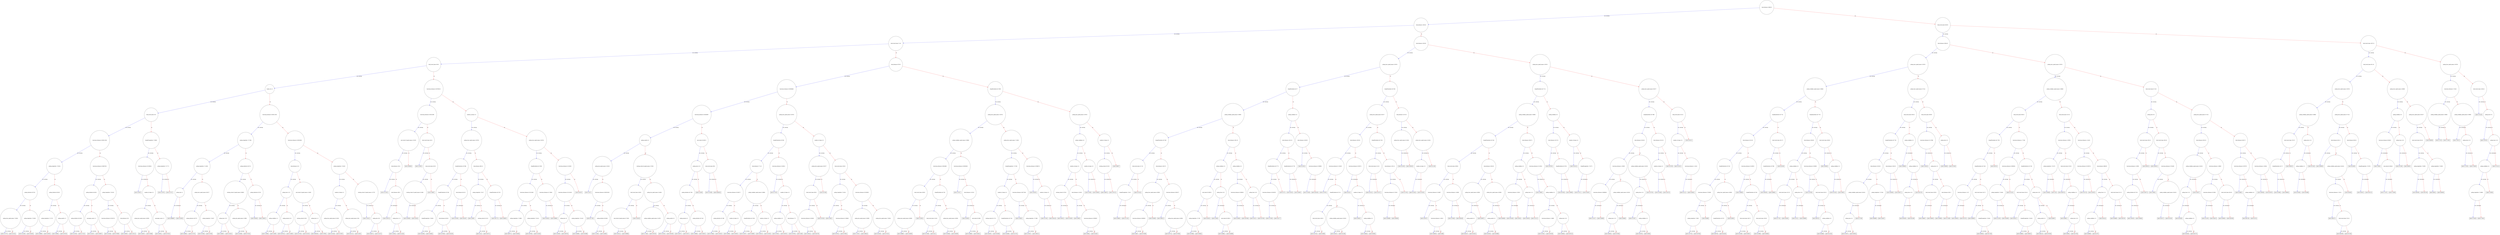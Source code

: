 digraph {
	graph [rankdir=UT]
	0 [label="total_distance<2686.65" shape=circle]
	0 -> 1 [label="yes, missing" color="#0000FF"]
	0 -> 2 [label=no color="#FF0000"]
	1 [label="total_distance<1306.45" shape=circle]
	1 -> 3 [label="yes, missing" color="#0000FF"]
	1 -> 4 [label=no color="#FF0000"]
	3 [label="total_travel_time<72.45" shape=circle]
	3 -> 7 [label="yes, missing" color="#0000FF"]
	3 -> 8 [label=no color="#FF0000"]
	7 [label="total_travel_time<39.65" shape=circle]
	7 -> 15 [label="yes, missing" color="#0000FF"]
	7 -> 16 [label=no color="#FF0000"]
	15 [label="vendor_id<1.5" shape=circle]
	15 -> 31 [label="yes, missing" color="#0000FF"]
	15 -> 32 [label=no color="#FF0000"]
	31 [label="total_travel_time<8.35" shape=circle]
	31 -> 63 [label="yes, missing" color="#0000FF"]
	31 -> 64 [label=no color="#FF0000"]
	63 [label="haversine_distance<0.000211954" shape=circle]
	63 -> 125 [label="yes, missing" color="#0000FF"]
	63 -> 126 [label=no color="#FF0000"]
	125 [label="pickup_longitude<-73.9534" shape=circle]
	125 -> 237 [label="yes, missing" color="#0000FF"]
	125 -> 238 [label=no color="#FF0000"]
	237 [label="pickup_latitude<40.7623" shape=circle]
	237 -> 401 [label="yes, missing" color="#0000FF"]
	237 -> 402 [label=no color="#FF0000"]
	401 [label="pickup_hour_speed_mean<7.59284" shape=circle]
	401 -> 577 [label="yes, missing" color="#0000FF"]
	401 -> 578 [label=no color="#FF0000"]
	577 [label="leaf=0.372779" shape=box]
	578 [label="leaf=0.231324" shape=box]
	402 [label="pickup_longitude<-73.9549" shape=circle]
	402 -> 579 [label="yes, missing" color="#0000FF"]
	402 -> 580 [label=no color="#FF0000"]
	579 [label="leaf=0.412449" shape=box]
	580 [label="leaf=0.550292" shape=box]
	238 [label="pickup_latitude<40.6532" shape=circle]
	238 -> 403 [label="yes, missing" color="#0000FF"]
	238 -> 404 [label=no color="#FF0000"]
	403 [label="pickup_longitude<-73.7375" shape=circle]
	403 -> 581 [label="yes, missing" color="#0000FF"]
	403 -> 582 [label=no color="#FF0000"]
	581 [label="leaf=0.208806" shape=box]
	582 [label="leaf=0.433923" shape=box]
	404 [label="pickup_month<2.5" shape=circle]
	404 -> 583 [label="yes, missing" color="#0000FF"]
	404 -> 584 [label=no color="#FF0000"]
	583 [label="leaf=0.359852" shape=box]
	584 [label="leaf=0.307263" shape=box]
	126 [label="haversine_distance<0.00607625" shape=circle]
	126 -> 239 [label="yes, missing" color="#0000FF"]
	126 -> 240 [label=no color="#FF0000"]
	239 [label="pickup_latitude<40.6551" shape=circle]
	239 -> 405 [label="yes, missing" color="#0000FF"]
	239 -> 406 [label=no color="#FF0000"]
	405 [label="pickup_latitude<40.6188" shape=circle]
	405 -> 585 [label="yes, missing" color="#0000FF"]
	405 -> 586 [label=no color="#FF0000"]
	585 [label="leaf=0.321358" shape=box]
	586 [label="leaf=0.175216" shape=box]
	406 [label="passenger_count<1.5" shape=circle]
	406 -> 587 [label="yes, missing" color="#0000FF"]
	406 -> 588 [label=no color="#FF0000"]
	587 [label="leaf=0.241567" shape=box]
	588 [label="leaf=0.298973" shape=box]
	240 [label="pickup_longitude<-73.8128" shape=circle]
	240 -> 407 [label="yes, missing" color="#0000FF"]
	240 -> 408 [label=no color="#FF0000"]
	407 [label="haversine_distance<0.0334723" shape=circle]
	407 -> 589 [label="yes, missing" color="#0000FF"]
	407 -> 590 [label=no color="#FF0000"]
	589 [label="leaf=0.321048" shape=box]
	590 [label="leaf=0.378568" shape=box]
	408 [label="total_distance<0.05" shape=circle]
	408 -> 591 [label="yes, missing" color="#0000FF"]
	408 -> 592 [label=no color="#FF0000"]
	591 [label="leaf=0.439387" shape=box]
	592 [label="leaf=0.192123" shape=box]
	64 [label="dropoff_longitude<-73.8081" shape=circle]
	64 -> 127 [label="yes, missing" color="#0000FF"]
	64 -> 128 [label=no color="#FF0000"]
	127 [label="haversine_distance<0.0109624" shape=circle]
	127 -> 241 [label="yes, missing" color="#0000FF"]
	127 -> 242 [label=no color="#FF0000"]
	241 [label="leaf=0.244674" shape=box]
	242 [label="number_of_steps<2.5" shape=circle]
	242 -> 409 [label="yes, missing" color="#0000FF"]
	242 -> 410 [label=no color="#FF0000"]
	409 [label="pickup_hour_speed_mean<4.82891" shape=circle]
	409 -> 593 [label="yes, missing" color="#0000FF"]
	409 -> 594 [label=no color="#FF0000"]
	593 [label="leaf=0.420037" shape=box]
	594 [label="leaf=0.39486" shape=box]
	410 [label="passenger_count<1.5" shape=circle]
	410 -> 595 [label="yes, missing" color="#0000FF"]
	410 -> 596 [label=no color="#FF0000"]
	595 [label="leaf=0.429911" shape=box]
	596 [label="leaf=0.475523" shape=box]
	128 [label="pickup_longitude<-73.7771" shape=circle]
	128 -> 243 [label="yes, missing" color="#0000FF"]
	128 -> 244 [label=no color="#FF0000"]
	243 [label="leaf=0.257875" shape=box]
	244 [label="leaf=0.372221" shape=box]
	32 [label="haversine_distance<0.000211954" shape=circle]
	32 -> 65 [label="yes, missing" color="#0000FF"]
	32 -> 66 [label=no color="#FF0000"]
	65 [label="pickup_longitude<-73.7904" shape=circle]
	65 -> 129 [label="yes, missing" color="#0000FF"]
	65 -> 130 [label=no color="#FF0000"]
	129 [label="pickup_longitude<-74.1684" shape=circle]
	129 -> 245 [label="yes, missing" color="#0000FF"]
	129 -> 246 [label=no color="#FF0000"]
	245 [label="pickup_day<11" shape=circle]
	245 -> 411 [label="yes, missing" color="#0000FF"]
	245 -> 412 [label=no color="#FF0000"]
	411 [label="leaf=0.0868807" shape=box]
	412 [label="leaf=0.319556" shape=box]
	246 [label="pickup_hour_speed_mean<6.92577" shape=circle]
	246 -> 413 [label="yes, missing" color="#0000FF"]
	246 -> 414 [label=no color="#FF0000"]
	413 [label="pickup_latitude<40.8776" shape=circle]
	413 -> 597 [label="yes, missing" color="#0000FF"]
	413 -> 598 [label=no color="#FF0000"]
	597 [label="leaf=0.548582" shape=box]
	598 [label="leaf=0.273755" shape=box]
	414 [label="pickup_longitude<-73.9427" shape=circle]
	414 -> 599 [label="yes, missing" color="#0000FF"]
	414 -> 600 [label=no color="#FF0000"]
	599 [label="leaf=0.474356" shape=box]
	600 [label="leaf=0.37939" shape=box]
	130 [label="pickup_latitude<40.6712" shape=circle]
	130 -> 247 [label="yes, missing" color="#0000FF"]
	130 -> 248 [label=no color="#FF0000"]
	247 [label="starting_street_tf_speed_mean<5.96902" shape=circle]
	247 -> 415 [label="yes, missing" color="#0000FF"]
	247 -> 416 [label=no color="#FF0000"]
	415 [label="pickup_hour<19.5" shape=circle]
	415 -> 601 [label="yes, missing" color="#0000FF"]
	415 -> 602 [label=no color="#FF0000"]
	601 [label="leaf=0.246007" shape=box]
	602 [label="leaf=0.104414" shape=box]
	416 [label="pickup_day_speed_mean<5.28801" shape=circle]
	416 -> 603 [label="yes, missing" color="#0000FF"]
	416 -> 604 [label=no color="#FF0000"]
	603 [label="leaf=0.161996" shape=box]
	604 [label="leaf=0.373242" shape=box]
	248 [label="pickup_latitude<40.7631" shape=circle]
	248 -> 417 [label="yes, missing" color="#0000FF"]
	248 -> 418 [label=no color="#FF0000"]
	417 [label="leaf=0.565038" shape=box]
	418 [label="leaf=0.238522" shape=box]
	66 [label="haversine_distance<0.00555605" shape=circle]
	66 -> 131 [label="yes, missing" color="#0000FF"]
	66 -> 132 [label=no color="#FF0000"]
	131 [label="total_distance<0.25" shape=circle]
	131 -> 249 [label="yes, missing" color="#0000FF"]
	131 -> 250 [label=no color="#FF0000"]
	249 [label="pickup_hour<13.5" shape=circle]
	249 -> 419 [label="yes, missing" color="#0000FF"]
	249 -> 420 [label=no color="#FF0000"]
	419 [label="pickup_weekday<1.5" shape=circle]
	419 -> 605 [label="yes, missing" color="#0000FF"]
	419 -> 606 [label=no color="#FF0000"]
	605 [label="leaf=0.129939" shape=box]
	606 [label="leaf=0.22809" shape=box]
	420 [label="pickup_minute<25.5" shape=circle]
	420 -> 607 [label="yes, missing" color="#0000FF"]
	420 -> 608 [label=no color="#FF0000"]
	607 [label="leaf=0.0479213" shape=box]
	608 [label="leaf=0.138563" shape=box]
	250 [label="end_street_tf_speed_mean<13.4659" shape=circle]
	250 -> 421 [label="yes, missing" color="#0000FF"]
	250 -> 422 [label=no color="#FF0000"]
	421 [label="starting_street_tf<338" shape=circle]
	421 -> 609 [label="yes, missing" color="#0000FF"]
	421 -> 610 [label=no color="#FF0000"]
	609 [label="leaf=0.317018" shape=box]
	610 [label="leaf=0.241533" shape=box]
	422 [label="pickup_hour<1.5" shape=circle]
	422 -> 611 [label="yes, missing" color="#0000FF"]
	422 -> 612 [label=no color="#FF0000"]
	611 [label="leaf=0.0843402" shape=box]
	612 [label="leaf=0.376951" shape=box]
	132 [label="pickup_longitude<-73.8243" shape=circle]
	132 -> 251 [label="yes, missing" color="#0000FF"]
	132 -> 252 [label=no color="#FF0000"]
	251 [label="number_of_steps<2.5" shape=circle]
	251 -> 423 [label="yes, missing" color="#0000FF"]
	251 -> 424 [label=no color="#FF0000"]
	423 [label="pickup_hour_speed_mean<6.16434" shape=circle]
	423 -> 613 [label="yes, missing" color="#0000FF"]
	423 -> 614 [label=no color="#FF0000"]
	613 [label="leaf=0.415248" shape=box]
	614 [label="leaf=0.373875" shape=box]
	424 [label="pickup_hour_speed_mean<5.954" shape=circle]
	424 -> 615 [label="yes, missing" color="#0000FF"]
	424 -> 616 [label=no color="#FF0000"]
	615 [label="leaf=0.451113" shape=box]
	616 [label="leaf=0.41691" shape=box]
	252 [label="starting_street_tf_speed_mean<2.57787" shape=circle]
	252 -> 425 [label="yes, missing" color="#0000FF"]
	252 -> 426 [label=no color="#FF0000"]
	425 [label="leaf=0.135512" shape=box]
	426 [label="pickup_day<28.5" shape=circle]
	426 -> 617 [label="yes, missing" color="#0000FF"]
	426 -> 618 [label=no color="#FF0000"]
	617 [label="leaf=0.284274" shape=box]
	618 [label="leaf=0.151573" shape=box]
	16 [label="haversine_distance<0.00780519" shape=circle]
	16 -> 33 [label="yes, missing" color="#0000FF"]
	16 -> 34 [label=no color="#FF0000"]
	33 [label="haversine_distance<0.00321098" shape=circle]
	33 -> 67 [label="yes, missing" color="#0000FF"]
	33 -> 68 [label=no color="#FF0000"]
	67 [label="end_street_tf_speed_mean<13.9193" shape=circle]
	67 -> 133 [label="yes, missing" color="#0000FF"]
	67 -> 134 [label=no color="#FF0000"]
	133 [label="total_distance<226.4" shape=circle]
	133 -> 253 [label="yes, missing" color="#0000FF"]
	133 -> 254 [label=no color="#FF0000"]
	253 [label="leaf=0.0710262" shape=box]
	254 [label="total_distance<385.3" shape=circle]
	254 -> 427 [label="yes, missing" color="#0000FF"]
	254 -> 428 [label=no color="#FF0000"]
	427 [label="leaf=0.294724" shape=box]
	428 [label="pickup_hour<11.5" shape=circle]
	428 -> 619 [label="yes, missing" color="#0000FF"]
	428 -> 620 [label=no color="#FF0000"]
	619 [label="leaf=0.133814" shape=box]
	620 [label="leaf=0.212264" shape=box]
	134 [label="leaf=0.0590042" shape=box]
	68 [label="total_travel_time<49.25" shape=circle]
	68 -> 135 [label="yes, missing" color="#0000FF"]
	68 -> 136 [label=no color="#FF0000"]
	135 [label="leaf=0.129391" shape=box]
	136 [label="total_travel_time<63.95" shape=circle]
	136 -> 255 [label="yes, missing" color="#0000FF"]
	136 -> 256 [label=no color="#FF0000"]
	255 [label="starting_street_tf_speed_mean<6.15085" shape=circle]
	255 -> 429 [label="yes, missing" color="#0000FF"]
	255 -> 430 [label=no color="#FF0000"]
	429 [label="leaf=0.430566" shape=box]
	430 [label="leaf=0.28146" shape=box]
	256 [label="leaf=0.249687" shape=box]
	34 [label="number_of_steps<3.5" shape=circle]
	34 -> 69 [label="yes, missing" color="#0000FF"]
	34 -> 70 [label=no color="#FF0000"]
	69 [label="pickup_hour_speed_mean<5.38745" shape=circle]
	69 -> 137 [label="yes, missing" color="#0000FF"]
	69 -> 138 [label=no color="#FF0000"]
	137 [label="dropoff_latitude<40.7686" shape=circle]
	137 -> 257 [label="yes, missing" color="#0000FF"]
	137 -> 258 [label=no color="#FF0000"]
	257 [label="dropoff_latitude<40.7482" shape=circle]
	257 -> 431 [label="yes, missing" color="#0000FF"]
	257 -> 432 [label=no color="#FF0000"]
	431 [label="dropoff_longitude<-73.8052" shape=circle]
	431 -> 621 [label="yes, missing" color="#0000FF"]
	431 -> 622 [label=no color="#FF0000"]
	621 [label="leaf=0.451993" shape=box]
	622 [label="leaf=0.326942" shape=box]
	432 [label="total_distance<629.65" shape=circle]
	432 -> 623 [label="yes, missing" color="#0000FF"]
	432 -> 624 [label=no color="#FF0000"]
	623 [label="leaf=0.475059" shape=box]
	624 [label="leaf=0.501393" shape=box]
	258 [label="total_distance<641.05" shape=circle]
	258 -> 433 [label="yes, missing" color="#0000FF"]
	258 -> 434 [label=no color="#FF0000"]
	433 [label="leaf=0.437693" shape=box]
	434 [label="leaf=0.461567" shape=box]
	138 [label="total_distance<685.15" shape=circle]
	138 -> 259 [label="yes, missing" color="#0000FF"]
	138 -> 260 [label=no color="#FF0000"]
	259 [label="pickup_longitude<-74.017" shape=circle]
	259 -> 435 [label="yes, missing" color="#0000FF"]
	259 -> 436 [label=no color="#FF0000"]
	435 [label="leaf=0.22965" shape=box]
	436 [label="starting_street_tf<219.5" shape=circle]
	436 -> 625 [label="yes, missing" color="#0000FF"]
	436 -> 626 [label=no color="#FF0000"]
	625 [label="leaf=0.4122" shape=box]
	626 [label="leaf=0.435721" shape=box]
	260 [label="dropoff_latitude<40.7676" shape=circle]
	260 -> 437 [label="yes, missing" color="#0000FF"]
	260 -> 438 [label=no color="#FF0000"]
	437 [label="leaf=0.467774" shape=box]
	438 [label="leaf=0.436833" shape=box]
	70 [label="pickup_hour_speed_mean<5.38745" shape=circle]
	70 -> 139 [label="yes, missing" color="#0000FF"]
	70 -> 140 [label=no color="#FF0000"]
	139 [label="dropoff_latitude<40.7699" shape=circle]
	139 -> 261 [label="yes, missing" color="#0000FF"]
	139 -> 262 [label=no color="#FF0000"]
	261 [label="haversine_distance<0.0152408" shape=circle]
	261 -> 439 [label="yes, missing" color="#0000FF"]
	261 -> 440 [label=no color="#FF0000"]
	439 [label="pickup_longitude<-73.9885" shape=circle]
	439 -> 627 [label="yes, missing" color="#0000FF"]
	439 -> 628 [label=no color="#FF0000"]
	627 [label="leaf=0.489773" shape=box]
	628 [label="leaf=0.304594" shape=box]
	440 [label="pickup_longitude<-73.8122" shape=circle]
	440 -> 629 [label="yes, missing" color="#0000FF"]
	440 -> 630 [label=no color="#FF0000"]
	629 [label="leaf=0.497592" shape=box]
	630 [label="leaf=0.314526" shape=box]
	262 [label="haversine_distance<0.176842" shape=circle]
	262 -> 441 [label="yes, missing" color="#0000FF"]
	262 -> 442 [label=no color="#FF0000"]
	441 [label="leaf=0.542816" shape=box]
	442 [label="leaf=0.469881" shape=box]
	140 [label="haversine_distance<0.202835" shape=circle]
	140 -> 263 [label="yes, missing" color="#0000FF"]
	140 -> 264 [label=no color="#FF0000"]
	263 [label="haversine_distance<0.0116228" shape=circle]
	263 -> 443 [label="yes, missing" color="#0000FF"]
	263 -> 444 [label=no color="#FF0000"]
	443 [label="pickup_day<18" shape=circle]
	443 -> 631 [label="yes, missing" color="#0000FF"]
	443 -> 632 [label=no color="#FF0000"]
	631 [label="leaf=0.234538" shape=box]
	632 [label="leaf=0.487033" shape=box]
	444 [label="pickup_longitude<-74.0143" shape=circle]
	444 -> 633 [label="yes, missing" color="#0000FF"]
	444 -> 634 [label=no color="#FF0000"]
	633 [label="leaf=0.264698" shape=box]
	634 [label="leaf=0.502688" shape=box]
	264 [label="leaf=0.461947" shape=box]
	8 [label="total_distance<976.95" shape=circle]
	8 -> 17 [label="yes, missing" color="#0000FF"]
	8 -> 18 [label=no color="#FF0000"]
	17 [label="haversine_distance<0.00938846" shape=circle]
	17 -> 35 [label="yes, missing" color="#0000FF"]
	17 -> 36 [label=no color="#FF0000"]
	35 [label="haversine_distance<0.00440087" shape=circle]
	35 -> 71 [label="yes, missing" color="#0000FF"]
	35 -> 72 [label=no color="#FF0000"]
	71 [label="pickup_month<3.5" shape=circle]
	71 -> 141 [label="yes, missing" color="#0000FF"]
	71 -> 142 [label=no color="#FF0000"]
	141 [label="pickup_day_speed_mean<5.28146" shape=circle]
	141 -> 265 [label="yes, missing" color="#0000FF"]
	141 -> 266 [label=no color="#FF0000"]
	265 [label="leaf=0.10247" shape=box]
	266 [label="haversine_distance<0.000532635" shape=circle]
	266 -> 445 [label="yes, missing" color="#0000FF"]
	266 -> 446 [label=no color="#FF0000"]
	445 [label="leaf=0.077784" shape=box]
	446 [label="pickup_latitude<40.6944" shape=circle]
	446 -> 635 [label="yes, missing" color="#0000FF"]
	446 -> 636 [label=no color="#FF0000"]
	635 [label="leaf=0.115293" shape=box]
	636 [label="leaf=0.226835" shape=box]
	142 [label="starting_street_tf_speed_mean<5.70921" shape=circle]
	142 -> 267 [label="yes, missing" color="#0000FF"]
	142 -> 268 [label=no color="#FF0000"]
	267 [label="total_travel_time<106.65" shape=circle]
	267 -> 447 [label="yes, missing" color="#0000FF"]
	267 -> 448 [label=no color="#FF0000"]
	447 [label="end_street_tf_speed_mean<9.72063" shape=circle]
	447 -> 637 [label="yes, missing" color="#0000FF"]
	447 -> 638 [label=no color="#FF0000"]
	637 [label="leaf=0.302212" shape=box]
	638 [label="leaf=0.508684" shape=box]
	448 [label="leaf=0.165109" shape=box]
	268 [label="pickup_day_speed_mean<5.44364" shape=circle]
	268 -> 449 [label="yes, missing" color="#0000FF"]
	268 -> 450 [label=no color="#FF0000"]
	449 [label="pickup_weekday_speed_mean<5.10874" shape=circle]
	449 -> 639 [label="yes, missing" color="#0000FF"]
	449 -> 640 [label=no color="#FF0000"]
	639 [label="leaf=0.171663" shape=box]
	640 [label="leaf=0.307029" shape=box]
	450 [label="pickup_month<5.5" shape=circle]
	450 -> 641 [label="yes, missing" color="#0000FF"]
	450 -> 642 [label=no color="#FF0000"]
	641 [label="leaf=0.219156" shape=box]
	642 [label="leaf=0.091949" shape=box]
	72 [label="end_street_tf<5853.5" shape=circle]
	72 -> 143 [label="yes, missing" color="#0000FF"]
	72 -> 144 [label=no color="#FF0000"]
	143 [label="pickup_hour<22.5" shape=circle]
	143 -> 269 [label="yes, missing" color="#0000FF"]
	143 -> 270 [label=no color="#FF0000"]
	269 [label="pickup_latitude<40.7394" shape=circle]
	269 -> 451 [label="yes, missing" color="#0000FF"]
	269 -> 452 [label=no color="#FF0000"]
	451 [label="pickup_minute<22" shape=circle]
	451 -> 643 [label="yes, missing" color="#0000FF"]
	451 -> 644 [label=no color="#FF0000"]
	643 [label="leaf=0.281977" shape=box]
	644 [label="leaf=0.53572" shape=box]
	452 [label="pickup_latitude<40.7416" shape=circle]
	452 -> 645 [label="yes, missing" color="#0000FF"]
	452 -> 646 [label=no color="#FF0000"]
	645 [label="leaf=0.166969" shape=box]
	646 [label="leaf=0.363615" shape=box]
	270 [label="leaf=0.134185" shape=box]
	144 [label="total_travel_time<98.6" shape=circle]
	144 -> 271 [label="yes, missing" color="#0000FF"]
	144 -> 272 [label=no color="#FF0000"]
	271 [label="leaf=0.242488" shape=box]
	272 [label="leaf=0.0628223" shape=box]
	36 [label="pickup_hour_speed_mean<5.38745" shape=circle]
	36 -> 73 [label="yes, missing" color="#0000FF"]
	36 -> 74 [label=no color="#FF0000"]
	73 [label="dropoff_latitude<40.7692" shape=circle]
	73 -> 145 [label="yes, missing" color="#0000FF"]
	73 -> 146 [label=no color="#FF0000"]
	145 [label="total_distance<771.35" shape=circle]
	145 -> 273 [label="yes, missing" color="#0000FF"]
	145 -> 274 [label=no color="#FF0000"]
	273 [label="haversine_distance<0.0166717" shape=circle]
	273 -> 453 [label="yes, missing" color="#0000FF"]
	273 -> 454 [label=no color="#FF0000"]
	453 [label="pickup_latitude<40.7498" shape=circle]
	453 -> 647 [label="yes, missing" color="#0000FF"]
	453 -> 648 [label=no color="#FF0000"]
	647 [label="leaf=0.379484" shape=box]
	648 [label="leaf=0.184319" shape=box]
	454 [label="number_of_steps<3.5" shape=circle]
	454 -> 649 [label="yes, missing" color="#0000FF"]
	454 -> 650 [label=no color="#FF0000"]
	649 [label="leaf=0.48386" shape=box]
	650 [label="leaf=0.503632" shape=box]
	274 [label="pickup_weekday_speed_mean<5.38846" shape=circle]
	274 -> 455 [label="yes, missing" color="#0000FF"]
	274 -> 456 [label=no color="#FF0000"]
	455 [label="dropoff_latitude<40.7456" shape=circle]
	455 -> 651 [label="yes, missing" color="#0000FF"]
	455 -> 652 [label=no color="#FF0000"]
	651 [label="leaf=0.510207" shape=box]
	652 [label="leaf=0.528883" shape=box]
	456 [label="number_of_steps<3.5" shape=circle]
	456 -> 653 [label="yes, missing" color="#0000FF"]
	456 -> 654 [label=no color="#FF0000"]
	653 [label="leaf=0.495153" shape=box]
	654 [label="leaf=0.510545" shape=box]
	146 [label="haversine_distance<0.160614" shape=circle]
	146 -> 275 [label="yes, missing" color="#0000FF"]
	146 -> 276 [label=no color="#FF0000"]
	275 [label="leaf=0.577492" shape=box]
	276 [label="number_of_steps<3.5" shape=circle]
	276 -> 457 [label="yes, missing" color="#0000FF"]
	276 -> 458 [label=no color="#FF0000"]
	457 [label="pickup_weekday<4.5" shape=circle]
	457 -> 655 [label="yes, missing" color="#0000FF"]
	457 -> 656 [label=no color="#FF0000"]
	655 [label="leaf=0.478201" shape=box]
	656 [label="leaf=0.459191" shape=box]
	458 [label="total_distance<771" shape=circle]
	458 -> 657 [label="yes, missing" color="#0000FF"]
	458 -> 658 [label=no color="#FF0000"]
	657 [label="leaf=0.478706" shape=box]
	658 [label="leaf=0.4948" shape=box]
	74 [label="number_of_steps<3.5" shape=circle]
	74 -> 147 [label="yes, missing" color="#0000FF"]
	74 -> 148 [label=no color="#FF0000"]
	147 [label="pickup_hour_speed_mean<6.92577" shape=circle]
	147 -> 277 [label="yes, missing" color="#0000FF"]
	147 -> 278 [label=no color="#FF0000"]
	277 [label="total_travel_time<99.95" shape=circle]
	277 -> 459 [label="yes, missing" color="#0000FF"]
	277 -> 460 [label=no color="#FF0000"]
	459 [label="haversine_distance<0.281681" shape=circle]
	459 -> 659 [label="yes, missing" color="#0000FF"]
	459 -> 660 [label=no color="#FF0000"]
	659 [label="leaf=0.304413" shape=box]
	660 [label="leaf=0.461785" shape=box]
	460 [label="leaf=0.479138" shape=box]
	278 [label="leaf=0.447408" shape=box]
	148 [label="total_travel_time<109.65" shape=circle]
	148 -> 279 [label="yes, missing" color="#0000FF"]
	148 -> 280 [label=no color="#FF0000"]
	279 [label="pickup_longitude<-74.0341" shape=circle]
	279 -> 461 [label="yes, missing" color="#0000FF"]
	279 -> 462 [label=no color="#FF0000"]
	461 [label="leaf=0.25461" shape=box]
	462 [label="haversine_distance<0.196846" shape=circle]
	462 -> 661 [label="yes, missing" color="#0000FF"]
	462 -> 662 [label=no color="#FF0000"]
	661 [label="leaf=0.507913" shape=box]
	662 [label="leaf=0.479641" shape=box]
	280 [label="haversine_distance<0.0236593" shape=circle]
	280 -> 463 [label="yes, missing" color="#0000FF"]
	280 -> 464 [label=no color="#FF0000"]
	463 [label="pickup_day_speed_mean<5.39589" shape=circle]
	463 -> 663 [label="yes, missing" color="#0000FF"]
	463 -> 664 [label=no color="#FF0000"]
	663 [label="leaf=0.173537" shape=box]
	664 [label="leaf=0.398419" shape=box]
	464 [label="pickup_hour_speed_mean<7.59284" shape=circle]
	464 -> 665 [label="yes, missing" color="#0000FF"]
	464 -> 666 [label=no color="#FF0000"]
	665 [label="leaf=0.501385" shape=box]
	666 [label="leaf=0.473232" shape=box]
	18 [label="dropoff_latitude<40.7689" shape=circle]
	18 -> 37 [label="yes, missing" color="#0000FF"]
	18 -> 38 [label=no color="#FF0000"]
	37 [label="pickup_hour_speed_mean<5.38745" shape=circle]
	37 -> 75 [label="yes, missing" color="#0000FF"]
	37 -> 76 [label=no color="#FF0000"]
	75 [label="pickup_weekday_speed_mean<5.38846" shape=circle]
	75 -> 149 [label="yes, missing" color="#0000FF"]
	75 -> 150 [label=no color="#FF0000"]
	149 [label="haversine_distance<0.0845486" shape=circle]
	149 -> 281 [label="yes, missing" color="#0000FF"]
	149 -> 282 [label=no color="#FF0000"]
	281 [label="total_travel_time<189.65" shape=circle]
	281 -> 465 [label="yes, missing" color="#0000FF"]
	281 -> 466 [label=no color="#FF0000"]
	465 [label="pickup_hour_speed_mean<4.82891" shape=circle]
	465 -> 667 [label="yes, missing" color="#0000FF"]
	465 -> 668 [label=no color="#FF0000"]
	667 [label="leaf=0.369887" shape=box]
	668 [label="leaf=0.185839" shape=box]
	466 [label="leaf=0.133924" shape=box]
	282 [label="dropoff_latitude<40.748" shape=circle]
	282 -> 467 [label="yes, missing" color="#0000FF"]
	282 -> 468 [label=no color="#FF0000"]
	467 [label="total_travel_time<154.65" shape=circle]
	467 -> 669 [label="yes, missing" color="#0000FF"]
	467 -> 670 [label=no color="#FF0000"]
	669 [label="leaf=0.527489" shape=box]
	670 [label="leaf=0.5411" shape=box]
	468 [label="pickup_hour_speed_mean<4.82891" shape=circle]
	468 -> 671 [label="yes, missing" color="#0000FF"]
	468 -> 672 [label=no color="#FF0000"]
	671 [label="leaf=0.555466" shape=box]
	672 [label="leaf=0.538298" shape=box]
	150 [label="haversine_distance<0.00928045" shape=circle]
	150 -> 283 [label="yes, missing" color="#0000FF"]
	150 -> 284 [label=no color="#FF0000"]
	283 [label="leaf=0.227817" shape=box]
	284 [label="total_distance<1129.45" shape=circle]
	284 -> 469 [label="yes, missing" color="#0000FF"]
	284 -> 470 [label=no color="#FF0000"]
	469 [label="leaf=0.518459" shape=box]
	470 [label="end_street_tf<5849" shape=circle]
	470 -> 673 [label="yes, missing" color="#0000FF"]
	470 -> 674 [label=no color="#FF0000"]
	673 [label="leaf=0.528809" shape=box]
	674 [label="leaf=0.546412" shape=box]
	76 [label="pickup_hour_speed_mean<7.22494" shape=circle]
	76 -> 151 [label="yes, missing" color="#0000FF"]
	76 -> 152 [label=no color="#FF0000"]
	151 [label="dropoff_longitude<-73.7926" shape=circle]
	151 -> 285 [label="yes, missing" color="#0000FF"]
	151 -> 286 [label=no color="#FF0000"]
	285 [label="number_of_steps<3.5" shape=circle]
	285 -> 471 [label="yes, missing" color="#0000FF"]
	285 -> 472 [label=no color="#FF0000"]
	471 [label="starting_street_tf<173.5" shape=circle]
	471 -> 675 [label="yes, missing" color="#0000FF"]
	471 -> 676 [label=no color="#FF0000"]
	675 [label="leaf=0.481967" shape=box]
	676 [label="leaf=0.504366" shape=box]
	472 [label="dropoff_latitude<40.7334" shape=circle]
	472 -> 677 [label="yes, missing" color="#0000FF"]
	472 -> 678 [label=no color="#FF0000"]
	677 [label="leaf=0.526468" shape=box]
	678 [label="leaf=0.513742" shape=box]
	286 [label="haversine_distance<0.0677406" shape=circle]
	286 -> 473 [label="yes, missing" color="#0000FF"]
	286 -> 474 [label=no color="#FF0000"]
	473 [label="leaf=0.163831" shape=box]
	474 [label="pickup_longitude<-73.7885" shape=circle]
	474 -> 679 [label="yes, missing" color="#0000FF"]
	474 -> 680 [label=no color="#FF0000"]
	679 [label="leaf=0.187407" shape=box]
	680 [label="leaf=0.390113" shape=box]
	152 [label="haversine_distance<0.0586274" shape=circle]
	152 -> 287 [label="yes, missing" color="#0000FF"]
	152 -> 288 [label=no color="#FF0000"]
	287 [label="leaf=0.285205" shape=box]
	288 [label="number_of_steps<3.5" shape=circle]
	288 -> 475 [label="yes, missing" color="#0000FF"]
	288 -> 476 [label=no color="#FF0000"]
	475 [label="leaf=0.473201" shape=box]
	476 [label="leaf=0.491418" shape=box]
	38 [label="pickup_hour_speed_mean<5.38745" shape=circle]
	38 -> 77 [label="yes, missing" color="#0000FF"]
	38 -> 78 [label=no color="#FF0000"]
	77 [label="pickup_weekday<4.5" shape=circle]
	77 -> 153 [label="yes, missing" color="#0000FF"]
	77 -> 154 [label=no color="#FF0000"]
	153 [label="number_of_steps<3.5" shape=circle]
	153 -> 289 [label="yes, missing" color="#0000FF"]
	153 -> 290 [label=no color="#FF0000"]
	289 [label="starting_street_tf<799.5" shape=circle]
	289 -> 477 [label="yes, missing" color="#0000FF"]
	289 -> 478 [label=no color="#FF0000"]
	477 [label="leaf=0.493321" shape=box]
	478 [label="leaf=0.510039" shape=box]
	290 [label="total_distance<1126.85" shape=circle]
	290 -> 479 [label="yes, missing" color="#0000FF"]
	290 -> 480 [label=no color="#FF0000"]
	479 [label="leaf=0.50963" shape=box]
	480 [label="haversine_distance<0.0398367" shape=circle]
	480 -> 681 [label="yes, missing" color="#0000FF"]
	480 -> 682 [label=no color="#FF0000"]
	681 [label="leaf=0.29842" shape=box]
	682 [label="leaf=0.522827" shape=box]
	154 [label="number_of_steps<3.5" shape=circle]
	154 -> 291 [label="yes, missing" color="#0000FF"]
	154 -> 292 [label=no color="#FF0000"]
	291 [label="leaf=0.47685" shape=box]
	292 [label="leaf=0.499592" shape=box]
	78 [label="number_of_steps<3.5" shape=circle]
	78 -> 155 [label="yes, missing" color="#0000FF"]
	78 -> 156 [label=no color="#FF0000"]
	155 [label="starting_street_tf<539.5" shape=circle]
	155 -> 293 [label="yes, missing" color="#0000FF"]
	155 -> 294 [label=no color="#FF0000"]
	293 [label="leaf=0.456073" shape=box]
	294 [label="leaf=0.478118" shape=box]
	156 [label="leaf=0.490677" shape=box]
	4 [label="total_distance<1929.95" shape=circle]
	4 -> 9 [label="yes, missing" color="#0000FF"]
	4 -> 10 [label=no color="#FF0000"]
	9 [label="pickup_hour_speed_mean<5.38745" shape=circle]
	9 -> 19 [label="yes, missing" color="#0000FF"]
	9 -> 20 [label=no color="#FF0000"]
	19 [label="dropoff_latitude<40.77" shape=circle]
	19 -> 39 [label="yes, missing" color="#0000FF"]
	19 -> 40 [label=no color="#FF0000"]
	39 [label="pickup_weekday_speed_mean<5.38846" shape=circle]
	39 -> 79 [label="yes, missing" color="#0000FF"]
	39 -> 80 [label=no color="#FF0000"]
	79 [label="dropoff_latitude<40.7463" shape=circle]
	79 -> 157 [label="yes, missing" color="#0000FF"]
	79 -> 158 [label=no color="#FF0000"]
	157 [label="total_travel_time<217.55" shape=circle]
	157 -> 295 [label="yes, missing" color="#0000FF"]
	157 -> 296 [label=no color="#FF0000"]
	295 [label="dropoff_longitude<-73.813" shape=circle]
	295 -> 481 [label="yes, missing" color="#0000FF"]
	295 -> 482 [label=no color="#FF0000"]
	481 [label="leaf=0.556661" shape=box]
	482 [label="leaf=0.371103" shape=box]
	296 [label="leaf=0.574144" shape=box]
	158 [label="total_distance<1626.75" shape=circle]
	158 -> 297 [label="yes, missing" color="#0000FF"]
	158 -> 298 [label=no color="#FF0000"]
	297 [label="pickup_hour_speed_mean<4.82891" shape=circle]
	297 -> 483 [label="yes, missing" color="#0000FF"]
	297 -> 484 [label=no color="#FF0000"]
	483 [label="haversine_distance<0.688358" shape=circle]
	483 -> 683 [label="yes, missing" color="#0000FF"]
	483 -> 684 [label=no color="#FF0000"]
	683 [label="leaf=0.54487" shape=box]
	684 [label="leaf=0.579389" shape=box]
	484 [label="leaf=0.559398" shape=box]
	298 [label="haversine_distance<0.981977" shape=circle]
	298 -> 485 [label="yes, missing" color="#0000FF"]
	298 -> 486 [label=no color="#FF0000"]
	485 [label="leaf=0.569213" shape=box]
	486 [label="pickup_hour_speed_mean<4.82891" shape=circle]
	486 -> 685 [label="yes, missing" color="#0000FF"]
	486 -> 686 [label=no color="#FF0000"]
	685 [label="leaf=0.597722" shape=box]
	686 [label="leaf=0.579306" shape=box]
	80 [label="total_distance<1601.55" shape=circle]
	80 -> 159 [label="yes, missing" color="#0000FF"]
	80 -> 160 [label=no color="#FF0000"]
	159 [label="pickup_weekday<5.5" shape=circle]
	159 -> 299 [label="yes, missing" color="#0000FF"]
	159 -> 300 [label=no color="#FF0000"]
	299 [label="end_street_tf<5850.5" shape=circle]
	299 -> 487 [label="yes, missing" color="#0000FF"]
	299 -> 488 [label=no color="#FF0000"]
	487 [label="pickup_longitude<-73.796" shape=circle]
	487 -> 687 [label="yes, missing" color="#0000FF"]
	487 -> 688 [label=no color="#FF0000"]
	687 [label="leaf=0.547988" shape=box]
	688 [label="leaf=0.306461" shape=box]
	488 [label="leaf=0.561831" shape=box]
	300 [label="pickup_hour<10.5" shape=circle]
	300 -> 489 [label="yes, missing" color="#0000FF"]
	300 -> 490 [label=no color="#FF0000"]
	489 [label="leaf=0.51066" shape=box]
	490 [label="end_street_tf<5850.5" shape=circle]
	490 -> 689 [label="yes, missing" color="#0000FF"]
	490 -> 690 [label=no color="#FF0000"]
	689 [label="leaf=0.536801" shape=box]
	690 [label="leaf=0.558088" shape=box]
	160 [label="pickup_weekday<5.5" shape=circle]
	160 -> 301 [label="yes, missing" color="#0000FF"]
	160 -> 302 [label=no color="#FF0000"]
	301 [label="haversine_distance<0.906932" shape=circle]
	301 -> 491 [label="yes, missing" color="#0000FF"]
	301 -> 492 [label=no color="#FF0000"]
	491 [label="leaf=0.542881" shape=box]
	492 [label="leaf=0.567648" shape=box]
	302 [label="pickup_hour<10.5" shape=circle]
	302 -> 493 [label="yes, missing" color="#0000FF"]
	302 -> 494 [label=no color="#FF0000"]
	493 [label="leaf=0.53215" shape=box]
	494 [label="leaf=0.557939" shape=box]
	40 [label="pickup_weekday<4.5" shape=circle]
	40 -> 81 [label="yes, missing" color="#0000FF"]
	40 -> 82 [label=no color="#FF0000"]
	81 [label="total_distance<1622.25" shape=circle]
	81 -> 161 [label="yes, missing" color="#0000FF"]
	81 -> 162 [label=no color="#FF0000"]
	161 [label="dropoff_latitude<40.7772" shape=circle]
	161 -> 303 [label="yes, missing" color="#0000FF"]
	161 -> 304 [label=no color="#FF0000"]
	303 [label="haversine_distance<0.0343678" shape=circle]
	303 -> 495 [label="yes, missing" color="#0000FF"]
	303 -> 496 [label=no color="#FF0000"]
	495 [label="leaf=0.273359" shape=box]
	496 [label="leaf=0.541777" shape=box]
	304 [label="leaf=0.5275" shape=box]
	162 [label="dropoff_latitude<40.7759" shape=circle]
	162 -> 305 [label="yes, missing" color="#0000FF"]
	162 -> 306 [label=no color="#FF0000"]
	305 [label="leaf=0.56105" shape=box]
	306 [label="leaf=0.546832" shape=box]
	82 [label="total_distance<1628.85" shape=circle]
	82 -> 163 [label="yes, missing" color="#0000FF"]
	82 -> 164 [label=no color="#FF0000"]
	163 [label="leaf=0.512914" shape=box]
	164 [label="haversine_distance<0.596894" shape=circle]
	164 -> 307 [label="yes, missing" color="#0000FF"]
	164 -> 308 [label=no color="#FF0000"]
	307 [label="leaf=0.310286" shape=box]
	308 [label="leaf=0.529138" shape=box]
	20 [label="dropoff_latitude<40.7655" shape=circle]
	20 -> 41 [label="yes, missing" color="#0000FF"]
	20 -> 42 [label=no color="#FF0000"]
	41 [label="pickup_hour_speed_mean<6.92577" shape=circle]
	41 -> 83 [label="yes, missing" color="#0000FF"]
	41 -> 84 [label=no color="#FF0000"]
	83 [label="total_distance<1593.65" shape=circle]
	83 -> 165 [label="yes, missing" color="#0000FF"]
	83 -> 166 [label=no color="#FF0000"]
	165 [label="haversine_distance<0.130439" shape=circle]
	165 -> 309 [label="yes, missing" color="#0000FF"]
	165 -> 310 [label=no color="#FF0000"]
	309 [label="leaf=0.229748" shape=box]
	310 [label="dropoff_latitude<40.7311" shape=circle]
	310 -> 497 [label="yes, missing" color="#0000FF"]
	310 -> 498 [label=no color="#FF0000"]
	497 [label="total_travel_time<186.35" shape=circle]
	497 -> 691 [label="yes, missing" color="#0000FF"]
	497 -> 692 [label=no color="#FF0000"]
	691 [label="leaf=0.527419" shape=box]
	692 [label="leaf=0.55068" shape=box]
	498 [label="pickup_weekday_speed_mean<5.64316" shape=circle]
	498 -> 693 [label="yes, missing" color="#0000FF"]
	498 -> 694 [label=no color="#FF0000"]
	693 [label="leaf=0.534315" shape=box]
	694 [label="leaf=0.521406" shape=box]
	166 [label="haversine_distance<0.958721" shape=circle]
	166 -> 311 [label="yes, missing" color="#0000FF"]
	166 -> 312 [label=no color="#FF0000"]
	311 [label="leaf=0.53134" shape=box]
	312 [label="number_of_steps<3.5" shape=circle]
	312 -> 499 [label="yes, missing" color="#0000FF"]
	312 -> 500 [label=no color="#FF0000"]
	499 [label="leaf=0.540451" shape=box]
	500 [label="pickup_weekday<2.5" shape=circle]
	500 -> 695 [label="yes, missing" color="#0000FF"]
	500 -> 696 [label=no color="#FF0000"]
	695 [label="leaf=0.548445" shape=box]
	696 [label="leaf=0.559481" shape=box]
	84 [label="dropoff_latitude<40.7353" shape=circle]
	84 -> 167 [label="yes, missing" color="#0000FF"]
	84 -> 168 [label=no color="#FF0000"]
	167 [label="total_travel_time<214.35" shape=circle]
	167 -> 313 [label="yes, missing" color="#0000FF"]
	167 -> 314 [label=no color="#FF0000"]
	313 [label="leaf=0.521512" shape=box]
	314 [label="leaf=0.541321" shape=box]
	168 [label="total_distance<1535.15" shape=circle]
	168 -> 315 [label="yes, missing" color="#0000FF"]
	168 -> 316 [label=no color="#FF0000"]
	315 [label="haversine_distance<0.178192" shape=circle]
	315 -> 501 [label="yes, missing" color="#0000FF"]
	315 -> 502 [label=no color="#FF0000"]
	501 [label="leaf=0.282888" shape=box]
	502 [label="leaf=0.499284" shape=box]
	316 [label="leaf=0.517816" shape=box]
	42 [label="total_distance<1547.65" shape=circle]
	42 -> 85 [label="yes, missing" color="#0000FF"]
	42 -> 86 [label=no color="#FF0000"]
	85 [label="pickup_hour_speed_mean<6.16434" shape=circle]
	85 -> 169 [label="yes, missing" color="#0000FF"]
	85 -> 170 [label=no color="#FF0000"]
	169 [label="leaf=0.510183" shape=box]
	170 [label="leaf=0.492443" shape=box]
	86 [label="pickup_hour_speed_mean<6.16434" shape=circle]
	86 -> 171 [label="yes, missing" color="#0000FF"]
	86 -> 172 [label=no color="#FF0000"]
	171 [label="number_of_steps<3.5" shape=circle]
	171 -> 317 [label="yes, missing" color="#0000FF"]
	171 -> 318 [label=no color="#FF0000"]
	317 [label="leaf=0.512923" shape=box]
	318 [label="leaf=0.531094" shape=box]
	172 [label="leaf=0.511294" shape=box]
	10 [label="pickup_hour_speed_mean<5.38745" shape=circle]
	10 -> 21 [label="yes, missing" color="#0000FF"]
	10 -> 22 [label=no color="#FF0000"]
	21 [label="dropoff_latitude<40.7714" shape=circle]
	21 -> 43 [label="yes, missing" color="#0000FF"]
	21 -> 44 [label=no color="#FF0000"]
	43 [label="pickup_weekday_speed_mean<5.38846" shape=circle]
	43 -> 87 [label="yes, missing" color="#0000FF"]
	43 -> 88 [label=no color="#FF0000"]
	87 [label="dropoff_latitude<40.7454" shape=circle]
	87 -> 173 [label="yes, missing" color="#0000FF"]
	87 -> 174 [label=no color="#FF0000"]
	173 [label="total_travel_time<298.85" shape=circle]
	173 -> 319 [label="yes, missing" color="#0000FF"]
	173 -> 320 [label=no color="#FF0000"]
	319 [label="haversine_distance<0.154897" shape=circle]
	319 -> 503 [label="yes, missing" color="#0000FF"]
	319 -> 504 [label=no color="#FF0000"]
	503 [label="leaf=0.291975" shape=box]
	504 [label="haversine_distance<1.28519" shape=circle]
	504 -> 697 [label="yes, missing" color="#0000FF"]
	504 -> 698 [label=no color="#FF0000"]
	697 [label="leaf=0.568329" shape=box]
	698 [label="leaf=0.5899" shape=box]
	320 [label="haversine_distance<1.40406" shape=circle]
	320 -> 505 [label="yes, missing" color="#0000FF"]
	320 -> 506 [label=no color="#FF0000"]
	505 [label="leaf=0.576456" shape=box]
	506 [label="leaf=0.605438" shape=box]
	174 [label="total_distance<2265.85" shape=circle]
	174 -> 321 [label="yes, missing" color="#0000FF"]
	174 -> 322 [label=no color="#FF0000"]
	321 [label="pickup_hour_speed_mean<4.82891" shape=circle]
	321 -> 507 [label="yes, missing" color="#0000FF"]
	321 -> 508 [label=no color="#FF0000"]
	507 [label="pickup_month<3.5" shape=circle]
	507 -> 699 [label="yes, missing" color="#0000FF"]
	507 -> 700 [label=no color="#FF0000"]
	699 [label="leaf=0.602197" shape=box]
	700 [label="leaf=0.615613" shape=box]
	508 [label="leaf=0.590972" shape=box]
	322 [label="pickup_hour_speed_mean<4.82891" shape=circle]
	322 -> 509 [label="yes, missing" color="#0000FF"]
	322 -> 510 [label=no color="#FF0000"]
	509 [label="pickup_month<3.5" shape=circle]
	509 -> 701 [label="yes, missing" color="#0000FF"]
	509 -> 702 [label=no color="#FF0000"]
	701 [label="leaf=0.616236" shape=box]
	702 [label="leaf=0.629884" shape=box]
	510 [label="leaf=0.606086" shape=box]
	88 [label="total_distance<2300.75" shape=circle]
	88 -> 175 [label="yes, missing" color="#0000FF"]
	88 -> 176 [label=no color="#FF0000"]
	175 [label="pickup_weekday<5.5" shape=circle]
	175 -> 323 [label="yes, missing" color="#0000FF"]
	175 -> 324 [label=no color="#FF0000"]
	323 [label="haversine_distance<1.05015" shape=circle]
	323 -> 511 [label="yes, missing" color="#0000FF"]
	323 -> 512 [label=no color="#FF0000"]
	511 [label="leaf=0.554168" shape=box]
	512 [label="leaf=0.58254" shape=box]
	324 [label="pickup_hour<11.5" shape=circle]
	324 -> 513 [label="yes, missing" color="#0000FF"]
	324 -> 514 [label=no color="#FF0000"]
	513 [label="leaf=0.548706" shape=box]
	514 [label="leaf=0.574175" shape=box]
	176 [label="haversine_distance<0.219524" shape=circle]
	176 -> 325 [label="yes, missing" color="#0000FF"]
	176 -> 326 [label=no color="#FF0000"]
	325 [label="leaf=0.209601" shape=box]
	326 [label="pickup_weekday<5.5" shape=circle]
	326 -> 515 [label="yes, missing" color="#0000FF"]
	326 -> 516 [label=no color="#FF0000"]
	515 [label="haversine_distance<1.34683" shape=circle]
	515 -> 703 [label="yes, missing" color="#0000FF"]
	515 -> 704 [label=no color="#FF0000"]
	703 [label="leaf=0.573927" shape=box]
	704 [label="leaf=0.597268" shape=box]
	516 [label="pickup_hour<10.5" shape=circle]
	516 -> 705 [label="yes, missing" color="#0000FF"]
	516 -> 706 [label=no color="#FF0000"]
	705 [label="leaf=0.559059" shape=box]
	706 [label="leaf=0.587219" shape=box]
	44 [label="pickup_weekday<4.5" shape=circle]
	44 -> 89 [label="yes, missing" color="#0000FF"]
	44 -> 90 [label=no color="#FF0000"]
	89 [label="total_distance<2247.55" shape=circle]
	89 -> 177 [label="yes, missing" color="#0000FF"]
	89 -> 178 [label=no color="#FF0000"]
	177 [label="leaf=0.567016" shape=box]
	178 [label="dropoff_latitude<40.7921" shape=circle]
	178 -> 327 [label="yes, missing" color="#0000FF"]
	178 -> 328 [label=no color="#FF0000"]
	327 [label="leaf=0.587306" shape=box]
	328 [label="leaf=0.569904" shape=box]
	90 [label="number_of_steps<4.5" shape=circle]
	90 -> 179 [label="yes, missing" color="#0000FF"]
	90 -> 180 [label=no color="#FF0000"]
	179 [label="leaf=0.541414" shape=box]
	180 [label="dropoff_longitude<-73.9771" shape=circle]
	180 -> 329 [label="yes, missing" color="#0000FF"]
	180 -> 330 [label=no color="#FF0000"]
	329 [label="leaf=0.573211" shape=box]
	330 [label="leaf=0.554952" shape=box]
	22 [label="pickup_hour_speed_mean<6.92577" shape=circle]
	22 -> 45 [label="yes, missing" color="#0000FF"]
	22 -> 46 [label=no color="#FF0000"]
	45 [label="dropoff_latitude<40.7688" shape=circle]
	45 -> 91 [label="yes, missing" color="#0000FF"]
	45 -> 92 [label=no color="#FF0000"]
	91 [label="total_distance<2334.95" shape=circle]
	91 -> 181 [label="yes, missing" color="#0000FF"]
	91 -> 182 [label=no color="#FF0000"]
	181 [label="haversine_distance<1.05839" shape=circle]
	181 -> 331 [label="yes, missing" color="#0000FF"]
	181 -> 332 [label=no color="#FF0000"]
	331 [label="haversine_distance<0.0869563" shape=circle]
	331 -> 517 [label="yes, missing" color="#0000FF"]
	331 -> 518 [label=no color="#FF0000"]
	517 [label="leaf=0.212317" shape=box]
	518 [label="leaf=0.536006" shape=box]
	332 [label="pickup_weekday_speed_mean<5.64316" shape=circle]
	332 -> 519 [label="yes, missing" color="#0000FF"]
	332 -> 520 [label=no color="#FF0000"]
	519 [label="pickup_hour<13.5" shape=circle]
	519 -> 707 [label="yes, missing" color="#0000FF"]
	519 -> 708 [label=no color="#FF0000"]
	707 [label="leaf=0.560535" shape=box]
	708 [label="leaf=0.575004" shape=box]
	520 [label="leaf=0.558483" shape=box]
	182 [label="pickup_weekday_speed_mean<5.64316" shape=circle]
	182 -> 333 [label="yes, missing" color="#0000FF"]
	182 -> 334 [label=no color="#FF0000"]
	333 [label="pickup_hour<13.5" shape=circle]
	333 -> 521 [label="yes, missing" color="#0000FF"]
	333 -> 522 [label=no color="#FF0000"]
	521 [label="leaf=0.572307" shape=box]
	522 [label="pickup_weekday<3.5" shape=circle]
	522 -> 709 [label="yes, missing" color="#0000FF"]
	522 -> 710 [label=no color="#FF0000"]
	709 [label="leaf=0.582793" shape=box]
	710 [label="leaf=0.59594" shape=box]
	334 [label="leaf=0.570746" shape=box]
	92 [label="total_distance<2315.35" shape=circle]
	92 -> 183 [label="yes, missing" color="#0000FF"]
	92 -> 184 [label=no color="#FF0000"]
	183 [label="number_of_steps<3.5" shape=circle]
	183 -> 335 [label="yes, missing" color="#0000FF"]
	183 -> 336 [label=no color="#FF0000"]
	335 [label="leaf=0.523638" shape=box]
	336 [label="leaf=0.543279" shape=box]
	184 [label="leaf=0.557295" shape=box]
	46 [label="total_travel_time<310.25" shape=circle]
	46 -> 93 [label="yes, missing" color="#0000FF"]
	46 -> 94 [label=no color="#FF0000"]
	93 [label="number_of_steps<3.5" shape=circle]
	93 -> 185 [label="yes, missing" color="#0000FF"]
	93 -> 186 [label=no color="#FF0000"]
	185 [label="leaf=0.521021" shape=box]
	186 [label="haversine_distance<1.14516" shape=circle]
	186 -> 337 [label="yes, missing" color="#0000FF"]
	186 -> 338 [label=no color="#FF0000"]
	337 [label="leaf=0.51112" shape=box]
	338 [label="leaf=0.543642" shape=box]
	94 [label="leaf=0.561911" shape=box]
	2 [label="total_travel_time<628.05" shape=circle]
	2 -> 5 [label="yes, missing" color="#0000FF"]
	2 -> 6 [label=no color="#FF0000"]
	5 [label="total_distance<3904.65" shape=circle]
	5 -> 11 [label="yes, missing" color="#0000FF"]
	5 -> 12 [label=no color="#FF0000"]
	11 [label="pickup_hour_speed_mean<5.38745" shape=circle]
	11 -> 23 [label="yes, missing" color="#0000FF"]
	11 -> 24 [label=no color="#FF0000"]
	23 [label="pickup_weekday_speed_mean<5.38846" shape=circle]
	23 -> 47 [label="yes, missing" color="#0000FF"]
	23 -> 48 [label=no color="#FF0000"]
	47 [label="dropoff_latitude<40.7752" shape=circle]
	47 -> 95 [label="yes, missing" color="#0000FF"]
	47 -> 96 [label=no color="#FF0000"]
	95 [label="total_distance<3215.05" shape=circle]
	95 -> 187 [label="yes, missing" color="#0000FF"]
	95 -> 188 [label=no color="#FF0000"]
	187 [label="dropoff_latitude<40.7453" shape=circle]
	187 -> 339 [label="yes, missing" color="#0000FF"]
	187 -> 340 [label=no color="#FF0000"]
	339 [label="haversine_distance<0.702838" shape=circle]
	339 -> 523 [label="yes, missing" color="#0000FF"]
	339 -> 524 [label=no color="#FF0000"]
	523 [label="pickup_longitude<-73.809" shape=circle]
	523 -> 711 [label="yes, missing" color="#0000FF"]
	523 -> 712 [label=no color="#FF0000"]
	711 [label="leaf=0.197753" shape=box]
	712 [label="leaf=0.457626" shape=box]
	524 [label="leaf=0.618863" shape=box]
	340 [label="pickup_hour_speed_mean<4.82891" shape=circle]
	340 -> 525 [label="yes, missing" color="#0000FF"]
	340 -> 526 [label=no color="#FF0000"]
	525 [label="dropoff_latitude<40.7672" shape=circle]
	525 -> 713 [label="yes, missing" color="#0000FF"]
	525 -> 714 [label=no color="#FF0000"]
	713 [label="leaf=0.639739" shape=box]
	714 [label="leaf=0.621843" shape=box]
	526 [label="leaf=0.618951" shape=box]
	188 [label="haversine_distance<0.429919" shape=circle]
	188 -> 341 [label="yes, missing" color="#0000FF"]
	188 -> 342 [label=no color="#FF0000"]
	341 [label="leaf=0.268588" shape=box]
	342 [label="dropoff_latitude<40.7454" shape=circle]
	342 -> 527 [label="yes, missing" color="#0000FF"]
	342 -> 528 [label=no color="#FF0000"]
	527 [label="total_travel_time<349.75" shape=circle]
	527 -> 715 [label="yes, missing" color="#0000FF"]
	527 -> 716 [label=no color="#FF0000"]
	715 [label="leaf=0.615369" shape=box]
	716 [label="leaf=0.635817" shape=box]
	528 [label="total_travel_time<259.95" shape=circle]
	528 -> 717 [label="yes, missing" color="#0000FF"]
	528 -> 718 [label=no color="#FF0000"]
	717 [label="leaf=0.615989" shape=box]
	718 [label="leaf=0.648492" shape=box]
	96 [label="total_travel_time<291.75" shape=circle]
	96 -> 189 [label="yes, missing" color="#0000FF"]
	96 -> 190 [label=no color="#FF0000"]
	189 [label="dropoff_latitude<40.7908" shape=circle]
	189 -> 343 [label="yes, missing" color="#0000FF"]
	189 -> 344 [label=no color="#FF0000"]
	343 [label="leaf=0.606285" shape=box]
	344 [label="leaf=0.589691" shape=box]
	190 [label="leaf=0.621962" shape=box]
	48 [label="dropoff_latitude<40.7745" shape=circle]
	48 -> 97 [label="yes, missing" color="#0000FF"]
	48 -> 98 [label=no color="#FF0000"]
	97 [label="total_distance<3258.65" shape=circle]
	97 -> 191 [label="yes, missing" color="#0000FF"]
	97 -> 192 [label=no color="#FF0000"]
	191 [label="pickup_weekday<5.5" shape=circle]
	191 -> 345 [label="yes, missing" color="#0000FF"]
	191 -> 346 [label=no color="#FF0000"]
	345 [label="total_travel_time<222.35" shape=circle]
	345 -> 529 [label="yes, missing" color="#0000FF"]
	345 -> 530 [label=no color="#FF0000"]
	529 [label="leaf=0.577761" shape=box]
	530 [label="leaf=0.610951" shape=box]
	346 [label="pickup_hour<10.5" shape=circle]
	346 -> 531 [label="yes, missing" color="#0000FF"]
	346 -> 532 [label=no color="#FF0000"]
	531 [label="leaf=0.57321" shape=box]
	532 [label="leaf=0.599983" shape=box]
	192 [label="haversine_distance<0.559603" shape=circle]
	192 -> 347 [label="yes, missing" color="#0000FF"]
	192 -> 348 [label=no color="#FF0000"]
	347 [label="leaf=0.187366" shape=box]
	348 [label="total_travel_time<263.35" shape=circle]
	348 -> 533 [label="yes, missing" color="#0000FF"]
	348 -> 534 [label=no color="#FF0000"]
	533 [label="leaf=0.585702" shape=box]
	534 [label="pickup_weekday<5.5" shape=circle]
	534 -> 719 [label="yes, missing" color="#0000FF"]
	534 -> 720 [label=no color="#FF0000"]
	719 [label="leaf=0.624698" shape=box]
	720 [label="leaf=0.611504" shape=box]
	98 [label="total_travel_time<286.65" shape=circle]
	98 -> 193 [label="yes, missing" color="#0000FF"]
	98 -> 194 [label=no color="#FF0000"]
	193 [label="leaf=0.582836" shape=box]
	194 [label="pickup_weekday<2.5" shape=circle]
	194 -> 349 [label="yes, missing" color="#0000FF"]
	194 -> 350 [label=no color="#FF0000"]
	349 [label="leaf=0.613528" shape=box]
	350 [label="leaf=0.59603" shape=box]
	24 [label="pickup_hour_speed_mean<6.73141" shape=circle]
	24 -> 49 [label="yes, missing" color="#0000FF"]
	24 -> 50 [label=no color="#FF0000"]
	49 [label="total_travel_time<383.05" shape=circle]
	49 -> 99 [label="yes, missing" color="#0000FF"]
	49 -> 100 [label=no color="#FF0000"]
	99 [label="dropoff_latitude<40.7749" shape=circle]
	99 -> 195 [label="yes, missing" color="#0000FF"]
	99 -> 196 [label=no color="#FF0000"]
	195 [label="total_distance<3165.85" shape=circle]
	195 -> 351 [label="yes, missing" color="#0000FF"]
	195 -> 352 [label=no color="#FF0000"]
	351 [label="pickup_weekday_speed_mean<5.64316" shape=circle]
	351 -> 535 [label="yes, missing" color="#0000FF"]
	351 -> 536 [label=no color="#FF0000"]
	535 [label="pickup_hour<3.5" shape=circle]
	535 -> 721 [label="yes, missing" color="#0000FF"]
	535 -> 722 [label=no color="#FF0000"]
	721 [label="leaf=0.576375" shape=box]
	722 [label="leaf=0.593914" shape=box]
	536 [label="leaf=0.577599" shape=box]
	352 [label="pickup_longitude<-73.7834" shape=circle]
	352 -> 537 [label="yes, missing" color="#0000FF"]
	352 -> 538 [label=no color="#FF0000"]
	537 [label="leaf=0.600899" shape=box]
	538 [label="leaf=0.344557" shape=box]
	196 [label="total_distance<3166.55" shape=circle]
	196 -> 353 [label="yes, missing" color="#0000FF"]
	196 -> 354 [label=no color="#FF0000"]
	353 [label="leaf=0.569406" shape=box]
	354 [label="leaf=0.586722" shape=box]
	100 [label="pickup_weekday<2.5" shape=circle]
	100 -> 197 [label="yes, missing" color="#0000FF"]
	100 -> 198 [label=no color="#FF0000"]
	197 [label="leaf=0.599946" shape=box]
	198 [label="pickup_weekday<5.5" shape=circle]
	198 -> 355 [label="yes, missing" color="#0000FF"]
	198 -> 356 [label=no color="#FF0000"]
	355 [label="pickup_hour<13.5" shape=circle]
	355 -> 539 [label="yes, missing" color="#0000FF"]
	355 -> 540 [label=no color="#FF0000"]
	539 [label="leaf=0.601693" shape=box]
	540 [label="leaf=0.623188" shape=box]
	356 [label="leaf=0.601259" shape=box]
	50 [label="total_travel_time<408.95" shape=circle]
	50 -> 101 [label="yes, missing" color="#0000FF"]
	50 -> 102 [label=no color="#FF0000"]
	101 [label="haversine_distance<0.217998" shape=circle]
	101 -> 199 [label="yes, missing" color="#0000FF"]
	101 -> 200 [label=no color="#FF0000"]
	199 [label="leaf=0.165245" shape=box]
	200 [label="pickup_hour<3.5" shape=circle]
	200 -> 357 [label="yes, missing" color="#0000FF"]
	200 -> 358 [label=no color="#FF0000"]
	357 [label="total_travel_time<339.95" shape=circle]
	357 -> 541 [label="yes, missing" color="#0000FF"]
	357 -> 542 [label=no color="#FF0000"]
	541 [label="leaf=0.566847" shape=box]
	542 [label="leaf=0.580592" shape=box]
	358 [label="total_distance<3281.2" shape=circle]
	358 -> 543 [label="yes, missing" color="#0000FF"]
	358 -> 544 [label=no color="#FF0000"]
	543 [label="leaf=0.556894" shape=box]
	544 [label="leaf=0.571698" shape=box]
	102 [label="pickup_hour<3.5" shape=circle]
	102 -> 201 [label="yes, missing" color="#0000FF"]
	102 -> 202 [label=no color="#FF0000"]
	201 [label="leaf=0.596309" shape=box]
	202 [label="leaf=0.574919" shape=box]
	12 [label="pickup_hour_speed_mean<5.38745" shape=circle]
	12 -> 25 [label="yes, missing" color="#0000FF"]
	12 -> 26 [label=no color="#FF0000"]
	25 [label="pickup_weekday_speed_mean<5.38846" shape=circle]
	25 -> 51 [label="yes, missing" color="#0000FF"]
	25 -> 52 [label=no color="#FF0000"]
	51 [label="total_travel_time<389.35" shape=circle]
	51 -> 103 [label="yes, missing" color="#0000FF"]
	51 -> 104 [label=no color="#FF0000"]
	103 [label="dropoff_latitude<40.7798" shape=circle]
	103 -> 203 [label="yes, missing" color="#0000FF"]
	103 -> 204 [label=no color="#FF0000"]
	203 [label="dropoff_latitude<40.7445" shape=circle]
	203 -> 359 [label="yes, missing" color="#0000FF"]
	203 -> 360 [label=no color="#FF0000"]
	359 [label="haversine_distance<1.167" shape=circle]
	359 -> 545 [label="yes, missing" color="#0000FF"]
	359 -> 546 [label=no color="#FF0000"]
	545 [label="leaf=0.495933" shape=box]
	546 [label="leaf=0.627074" shape=box]
	360 [label="total_travel_time<316.75" shape=circle]
	360 -> 547 [label="yes, missing" color="#0000FF"]
	360 -> 548 [label=no color="#FF0000"]
	547 [label="leaf=0.638059" shape=box]
	548 [label="dropoff_longitude<-73.9442" shape=circle]
	548 -> 723 [label="yes, missing" color="#0000FF"]
	548 -> 724 [label=no color="#FF0000"]
	723 [label="leaf=0.659029" shape=box]
	724 [label="leaf=0.617198" shape=box]
	204 [label="leaf=0.630742" shape=box]
	104 [label="haversine_distance<1.77348" shape=circle]
	104 -> 205 [label="yes, missing" color="#0000FF"]
	104 -> 206 [label=no color="#FF0000"]
	205 [label="haversine_distance<0.0895601" shape=circle]
	205 -> 361 [label="yes, missing" color="#0000FF"]
	205 -> 362 [label=no color="#FF0000"]
	361 [label="pickup_longitude<-73.9456" shape=circle]
	361 -> 549 [label="yes, missing" color="#0000FF"]
	361 -> 550 [label=no color="#FF0000"]
	549 [label="leaf=0.212334" shape=box]
	550 [label="leaf=0.381983" shape=box]
	362 [label="leaf=0.572102" shape=box]
	206 [label="dropoff_latitude<40.7236" shape=circle]
	206 -> 363 [label="yes, missing" color="#0000FF"]
	206 -> 364 [label=no color="#FF0000"]
	363 [label="total_travel_time<535.45" shape=circle]
	363 -> 551 [label="yes, missing" color="#0000FF"]
	363 -> 552 [label=no color="#FF0000"]
	551 [label="leaf=0.635227" shape=box]
	552 [label="dropoff_longitude<-74.0016" shape=circle]
	552 -> 725 [label="yes, missing" color="#0000FF"]
	552 -> 726 [label=no color="#FF0000"]
	725 [label="leaf=0.646892" shape=box]
	726 [label="leaf=0.666515" shape=box]
	364 [label="pickup_hour<18.5" shape=circle]
	364 -> 553 [label="yes, missing" color="#0000FF"]
	364 -> 554 [label=no color="#FF0000"]
	553 [label="pickup_month<3.5" shape=circle]
	553 -> 727 [label="yes, missing" color="#0000FF"]
	553 -> 728 [label=no color="#FF0000"]
	727 [label="leaf=0.664119" shape=box]
	728 [label="leaf=0.676346" shape=box]
	554 [label="leaf=0.649957" shape=box]
	52 [label="total_travel_time<413.45" shape=circle]
	52 -> 105 [label="yes, missing" color="#0000FF"]
	52 -> 106 [label=no color="#FF0000"]
	105 [label="haversine_distance<1.08786" shape=circle]
	105 -> 207 [label="yes, missing" color="#0000FF"]
	105 -> 208 [label=no color="#FF0000"]
	207 [label="pickup_longitude<-73.9179" shape=circle]
	207 -> 365 [label="yes, missing" color="#0000FF"]
	207 -> 366 [label=no color="#FF0000"]
	365 [label="leaf=0.494588" shape=box]
	366 [label="leaf=0.239" shape=box]
	208 [label="total_travel_time<333.95" shape=circle]
	208 -> 367 [label="yes, missing" color="#0000FF"]
	208 -> 368 [label=no color="#FF0000"]
	367 [label="leaf=0.609739" shape=box]
	368 [label="pickup_weekday<2.5" shape=circle]
	368 -> 555 [label="yes, missing" color="#0000FF"]
	368 -> 556 [label=no color="#FF0000"]
	555 [label="leaf=0.638921" shape=box]
	556 [label="pickup_hour<10.5" shape=circle]
	556 -> 729 [label="yes, missing" color="#0000FF"]
	556 -> 730 [label=no color="#FF0000"]
	729 [label="leaf=0.60902" shape=box]
	730 [label="leaf=0.627786" shape=box]
	106 [label="haversine_distance<1.54162" shape=circle]
	106 -> 209 [label="yes, missing" color="#0000FF"]
	106 -> 210 [label=no color="#FF0000"]
	209 [label="haversine_distance<0.0189742" shape=circle]
	209 -> 369 [label="yes, missing" color="#0000FF"]
	209 -> 370 [label=no color="#FF0000"]
	369 [label="leaf=0.301739" shape=box]
	370 [label="leaf=0.543979" shape=box]
	210 [label="total_distance<4968.95" shape=circle]
	210 -> 371 [label="yes, missing" color="#0000FF"]
	210 -> 372 [label=no color="#FF0000"]
	371 [label="pickup_hour<11.5" shape=circle]
	371 -> 557 [label="yes, missing" color="#0000FF"]
	371 -> 558 [label=no color="#FF0000"]
	557 [label="pickup_weekday<2.5" shape=circle]
	557 -> 731 [label="yes, missing" color="#0000FF"]
	557 -> 732 [label=no color="#FF0000"]
	731 [label="leaf=0.649699" shape=box]
	732 [label="leaf=0.61797" shape=box]
	558 [label="leaf=0.641414" shape=box]
	372 [label="total_travel_time<521.25" shape=circle]
	372 -> 559 [label="yes, missing" color="#0000FF"]
	372 -> 560 [label=no color="#FF0000"]
	559 [label="leaf=0.644899" shape=box]
	560 [label="leaf=0.655795" shape=box]
	26 [label="total_travel_time<471.85" shape=circle]
	26 -> 53 [label="yes, missing" color="#0000FF"]
	26 -> 54 [label=no color="#FF0000"]
	53 [label="pickup_hour<6.5" shape=circle]
	53 -> 107 [label="yes, missing" color="#0000FF"]
	53 -> 108 [label=no color="#FF0000"]
	107 [label="total_travel_time<393.45" shape=circle]
	107 -> 211 [label="yes, missing" color="#0000FF"]
	107 -> 212 [label=no color="#FF0000"]
	211 [label="haversine_distance<1.02993" shape=circle]
	211 -> 373 [label="yes, missing" color="#0000FF"]
	211 -> 374 [label=no color="#FF0000"]
	373 [label="pickup_latitude<40.7225" shape=circle]
	373 -> 561 [label="yes, missing" color="#0000FF"]
	373 -> 562 [label=no color="#FF0000"]
	561 [label="leaf=0.198136" shape=box]
	562 [label="leaf=0.384645" shape=box]
	374 [label="leaf=0.590774" shape=box]
	212 [label="leaf=0.605513" shape=box]
	108 [label="total_travel_time<363.45" shape=circle]
	108 -> 213 [label="yes, missing" color="#0000FF"]
	108 -> 214 [label=no color="#FF0000"]
	213 [label="leaf=0.604914" shape=box]
	214 [label="haversine_distance<0.764208" shape=circle]
	214 -> 375 [label="yes, missing" color="#0000FF"]
	214 -> 376 [label=no color="#FF0000"]
	375 [label="leaf=0.39605" shape=box]
	376 [label="pickup_weekday_speed_mean<5.64316" shape=circle]
	376 -> 563 [label="yes, missing" color="#0000FF"]
	376 -> 564 [label=no color="#FF0000"]
	563 [label="leaf=0.624727" shape=box]
	564 [label="leaf=0.612392" shape=box]
	54 [label="pickup_hour_speed_mean<6.73141" shape=circle]
	54 -> 109 [label="yes, missing" color="#0000FF"]
	54 -> 110 [label=no color="#FF0000"]
	109 [label="total_distance<5293.35" shape=circle]
	109 -> 215 [label="yes, missing" color="#0000FF"]
	109 -> 216 [label=no color="#FF0000"]
	215 [label="pickup_weekday_speed_mean<5.64316" shape=circle]
	215 -> 377 [label="yes, missing" color="#0000FF"]
	215 -> 378 [label=no color="#FF0000"]
	377 [label="pickup_hour<13.5" shape=circle]
	377 -> 565 [label="yes, missing" color="#0000FF"]
	377 -> 566 [label=no color="#FF0000"]
	565 [label="leaf=0.622589" shape=box]
	566 [label="pickup_weekday<3.5" shape=circle]
	566 -> 733 [label="yes, missing" color="#0000FF"]
	566 -> 734 [label=no color="#FF0000"]
	733 [label="leaf=0.632284" shape=box]
	734 [label="leaf=0.647275" shape=box]
	378 [label="leaf=0.619677" shape=box]
	216 [label="haversine_distance<1.88062" shape=circle]
	216 -> 379 [label="yes, missing" color="#0000FF"]
	216 -> 380 [label=no color="#FF0000"]
	379 [label="haversine_distance<0.53366" shape=circle]
	379 -> 567 [label="yes, missing" color="#0000FF"]
	379 -> 568 [label=no color="#FF0000"]
	567 [label="leaf=0.312193" shape=box]
	568 [label="leaf=0.565473" shape=box]
	380 [label="total_travel_time<550.35" shape=circle]
	380 -> 569 [label="yes, missing" color="#0000FF"]
	380 -> 570 [label=no color="#FF0000"]
	569 [label="leaf=0.639095" shape=box]
	570 [label="leaf=0.649786" shape=box]
	110 [label="total_distance<6190.75" shape=circle]
	110 -> 217 [label="yes, missing" color="#0000FF"]
	110 -> 218 [label=no color="#FF0000"]
	217 [label="haversine_distance<0.597675" shape=circle]
	217 -> 381 [label="yes, missing" color="#0000FF"]
	217 -> 382 [label=no color="#FF0000"]
	381 [label="leaf=0.244851" shape=box]
	382 [label="pickup_weekday<4.5" shape=circle]
	382 -> 571 [label="yes, missing" color="#0000FF"]
	382 -> 572 [label=no color="#FF0000"]
	571 [label="leaf=0.602748" shape=box]
	572 [label="leaf=0.61791" shape=box]
	218 [label="haversine_distance<1.65644" shape=circle]
	218 -> 383 [label="yes, missing" color="#0000FF"]
	218 -> 384 [label=no color="#FF0000"]
	383 [label="leaf=0.480386" shape=box]
	384 [label="leaf=0.629478" shape=box]
	6 [label="total_travel_time<1097.25" shape=circle]
	6 -> 13 [label="yes, missing" color="#0000FF"]
	6 -> 14 [label=no color="#FF0000"]
	13 [label="total_travel_time<821.45" shape=circle]
	13 -> 27 [label="yes, missing" color="#0000FF"]
	13 -> 28 [label=no color="#FF0000"]
	27 [label="pickup_hour_speed_mean<5.38745" shape=circle]
	27 -> 55 [label="yes, missing" color="#0000FF"]
	27 -> 56 [label=no color="#FF0000"]
	55 [label="pickup_weekday_speed_mean<5.38846" shape=circle]
	55 -> 111 [label="yes, missing" color="#0000FF"]
	55 -> 112 [label=no color="#FF0000"]
	111 [label="total_travel_time<730.75" shape=circle]
	111 -> 219 [label="yes, missing" color="#0000FF"]
	111 -> 220 [label=no color="#FF0000"]
	219 [label="dropoff_latitude<40.717" shape=circle]
	219 -> 385 [label="yes, missing" color="#0000FF"]
	219 -> 386 [label=no color="#FF0000"]
	385 [label="leaf=0.670965" shape=box]
	386 [label="leaf=0.686604" shape=box]
	220 [label="leaf=0.694225" shape=box]
	112 [label="pickup_hour<12.5" shape=circle]
	112 -> 221 [label="yes, missing" color="#0000FF"]
	112 -> 222 [label=no color="#FF0000"]
	221 [label="pickup_weekday<2.5" shape=circle]
	221 -> 387 [label="yes, missing" color="#0000FF"]
	221 -> 388 [label=no color="#FF0000"]
	387 [label="leaf=0.676384" shape=box]
	388 [label="leaf=0.654968" shape=box]
	222 [label="leaf=0.674183" shape=box]
	56 [label="pickup_hour_speed_mean<6.73141" shape=circle]
	56 -> 113 [label="yes, missing" color="#0000FF"]
	56 -> 114 [label=no color="#FF0000"]
	113 [label="total_distance<6251.3" shape=circle]
	113 -> 223 [label="yes, missing" color="#0000FF"]
	113 -> 224 [label=no color="#FF0000"]
	223 [label="leaf=0.648596" shape=box]
	224 [label="pickup_weekday_speed_mean<5.64316" shape=circle]
	224 -> 389 [label="yes, missing" color="#0000FF"]
	224 -> 390 [label=no color="#FF0000"]
	389 [label="haversine_distance<1.79124" shape=circle]
	389 -> 573 [label="yes, missing" color="#0000FF"]
	389 -> 574 [label=no color="#FF0000"]
	573 [label="leaf=0.566174" shape=box]
	574 [label="total_travel_time<703.55" shape=circle]
	574 -> 735 [label="yes, missing" color="#0000FF"]
	574 -> 736 [label=no color="#FF0000"]
	735 [label="leaf=0.661959" shape=box]
	736 [label="leaf=0.671556" shape=box]
	390 [label="leaf=0.656463" shape=box]
	114 [label="total_distance<6543.6" shape=circle]
	114 -> 225 [label="yes, missing" color="#0000FF"]
	114 -> 226 [label=no color="#FF0000"]
	225 [label="leaf=0.621699" shape=box]
	226 [label="dropoff_longitude<-73.9702" shape=circle]
	226 -> 391 [label="yes, missing" color="#0000FF"]
	226 -> 392 [label=no color="#FF0000"]
	391 [label="leaf=0.639167" shape=box]
	392 [label="leaf=0.653133" shape=box]
	28 [label="pickup_hour_speed_mean<4.96085" shape=circle]
	28 -> 57 [label="yes, missing" color="#0000FF"]
	28 -> 58 [label=no color="#FF0000"]
	57 [label="pickup_weekday<4.5" shape=circle]
	57 -> 115 [label="yes, missing" color="#0000FF"]
	57 -> 116 [label=no color="#FF0000"]
	115 [label="haversine_distance<8.84632" shape=circle]
	115 -> 227 [label="yes, missing" color="#0000FF"]
	115 -> 228 [label=no color="#FF0000"]
	227 [label="leaf=0.70064" shape=box]
	228 [label="end_street_tf<5846.5" shape=circle]
	228 -> 393 [label="yes, missing" color="#0000FF"]
	228 -> 394 [label=no color="#FF0000"]
	393 [label="leaf=0.713187" shape=box]
	394 [label="leaf=0.733646" shape=box]
	116 [label="pickup_hour<10.5" shape=circle]
	116 -> 229 [label="yes, missing" color="#0000FF"]
	116 -> 230 [label=no color="#FF0000"]
	229 [label="leaf=0.671602" shape=box]
	230 [label="leaf=0.69403" shape=box]
	58 [label="pickup_hour_speed_mean<6.92577" shape=circle]
	58 -> 117 [label="yes, missing" color="#0000FF"]
	58 -> 118 [label=no color="#FF0000"]
	117 [label="total_travel_time<919.45" shape=circle]
	117 -> 231 [label="yes, missing" color="#0000FF"]
	117 -> 232 [label=no color="#FF0000"]
	231 [label="pickup_longitude<-73.8853" shape=circle]
	231 -> 395 [label="yes, missing" color="#0000FF"]
	231 -> 396 [label=no color="#FF0000"]
	395 [label="leaf=0.682065" shape=box]
	396 [label="leaf=0.667338" shape=box]
	232 [label="pickup_longitude<-73.9635" shape=circle]
	232 -> 397 [label="yes, missing" color="#0000FF"]
	232 -> 398 [label=no color="#FF0000"]
	397 [label="leaf=0.69531" shape=box]
	398 [label="leaf=0.682982" shape=box]
	118 [label="leaf=0.668396" shape=box]
	14 [label="pickup_hour_speed_mean<5.38745" shape=circle]
	14 -> 29 [label="yes, missing" color="#0000FF"]
	14 -> 30 [label=no color="#FF0000"]
	29 [label="haversine_distance<17.9613" shape=circle]
	29 -> 59 [label="yes, missing" color="#0000FF"]
	29 -> 60 [label=no color="#FF0000"]
	59 [label="pickup_weekday_speed_mean<5.38846" shape=circle]
	59 -> 119 [label="yes, missing" color="#0000FF"]
	59 -> 120 [label=no color="#FF0000"]
	119 [label="leaf=0.73229" shape=box]
	120 [label="leaf=0.716361" shape=box]
	60 [label="pickup_weekday_speed_mean<5.38846" shape=circle]
	60 -> 121 [label="yes, missing" color="#0000FF"]
	60 -> 122 [label=no color="#FF0000"]
	121 [label="leaf=0.759215" shape=box]
	122 [label="pickup_hour<12.5" shape=circle]
	122 -> 233 [label="yes, missing" color="#0000FF"]
	122 -> 234 [label=no color="#FF0000"]
	233 [label="leaf=0.727592" shape=box]
	234 [label="leaf=0.748328" shape=box]
	30 [label="total_travel_time<1436.45" shape=circle]
	30 -> 61 [label="yes, missing" color="#0000FF"]
	30 -> 62 [label=no color="#FF0000"]
	61 [label="leaf=0.701185" shape=box]
	62 [label="pickup_hour<5.5" shape=circle]
	62 -> 123 [label="yes, missing" color="#0000FF"]
	62 -> 124 [label=no color="#FF0000"]
	123 [label="leaf=0.705702" shape=box]
	124 [label="pickup_hour<13.5" shape=circle]
	124 -> 235 [label="yes, missing" color="#0000FF"]
	124 -> 236 [label=no color="#FF0000"]
	235 [label="pickup_weekday<4.5" shape=circle]
	235 -> 399 [label="yes, missing" color="#0000FF"]
	235 -> 400 [label=no color="#FF0000"]
	399 [label="pickup_longitude<-73.8088" shape=circle]
	399 -> 575 [label="yes, missing" color="#0000FF"]
	399 -> 576 [label=no color="#FF0000"]
	575 [label="leaf=0.724329" shape=box]
	576 [label="leaf=0.776421" shape=box]
	400 [label="leaf=0.703564" shape=box]
	236 [label="leaf=0.723114" shape=box]
}
